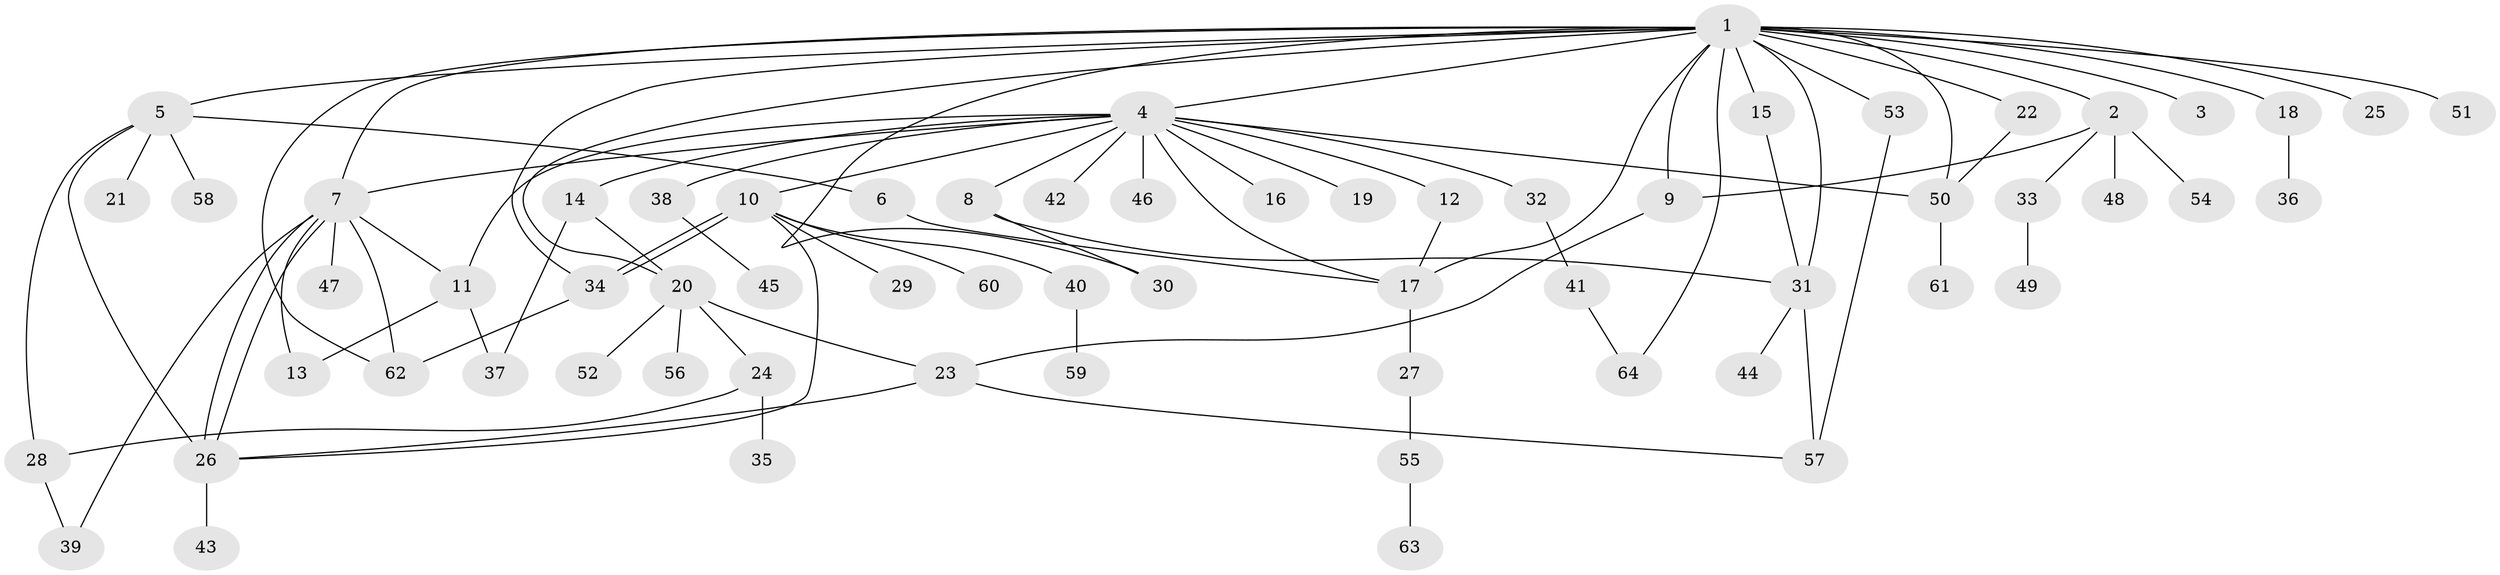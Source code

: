 // Generated by graph-tools (version 1.1) at 2025/01/03/09/25 03:01:56]
// undirected, 64 vertices, 91 edges
graph export_dot {
graph [start="1"]
  node [color=gray90,style=filled];
  1;
  2;
  3;
  4;
  5;
  6;
  7;
  8;
  9;
  10;
  11;
  12;
  13;
  14;
  15;
  16;
  17;
  18;
  19;
  20;
  21;
  22;
  23;
  24;
  25;
  26;
  27;
  28;
  29;
  30;
  31;
  32;
  33;
  34;
  35;
  36;
  37;
  38;
  39;
  40;
  41;
  42;
  43;
  44;
  45;
  46;
  47;
  48;
  49;
  50;
  51;
  52;
  53;
  54;
  55;
  56;
  57;
  58;
  59;
  60;
  61;
  62;
  63;
  64;
  1 -- 2;
  1 -- 3;
  1 -- 4;
  1 -- 5;
  1 -- 7;
  1 -- 9;
  1 -- 15;
  1 -- 17;
  1 -- 18;
  1 -- 20;
  1 -- 22;
  1 -- 25;
  1 -- 30;
  1 -- 31;
  1 -- 34;
  1 -- 50;
  1 -- 51;
  1 -- 53;
  1 -- 62;
  1 -- 64;
  2 -- 9;
  2 -- 33;
  2 -- 48;
  2 -- 54;
  4 -- 7;
  4 -- 8;
  4 -- 10;
  4 -- 11;
  4 -- 12;
  4 -- 14;
  4 -- 16;
  4 -- 17;
  4 -- 19;
  4 -- 32;
  4 -- 38;
  4 -- 42;
  4 -- 46;
  4 -- 50;
  5 -- 6;
  5 -- 21;
  5 -- 26;
  5 -- 28;
  5 -- 58;
  6 -- 17;
  7 -- 11;
  7 -- 13;
  7 -- 26;
  7 -- 26;
  7 -- 39;
  7 -- 47;
  7 -- 62;
  8 -- 30;
  8 -- 31;
  9 -- 23;
  10 -- 26;
  10 -- 29;
  10 -- 34;
  10 -- 34;
  10 -- 40;
  10 -- 60;
  11 -- 13;
  11 -- 37;
  12 -- 17;
  14 -- 20;
  14 -- 37;
  15 -- 31;
  17 -- 27;
  18 -- 36;
  20 -- 23;
  20 -- 24;
  20 -- 52;
  20 -- 56;
  22 -- 50;
  23 -- 26;
  23 -- 57;
  24 -- 28;
  24 -- 35;
  26 -- 43;
  27 -- 55;
  28 -- 39;
  31 -- 44;
  31 -- 57;
  32 -- 41;
  33 -- 49;
  34 -- 62;
  38 -- 45;
  40 -- 59;
  41 -- 64;
  50 -- 61;
  53 -- 57;
  55 -- 63;
}

